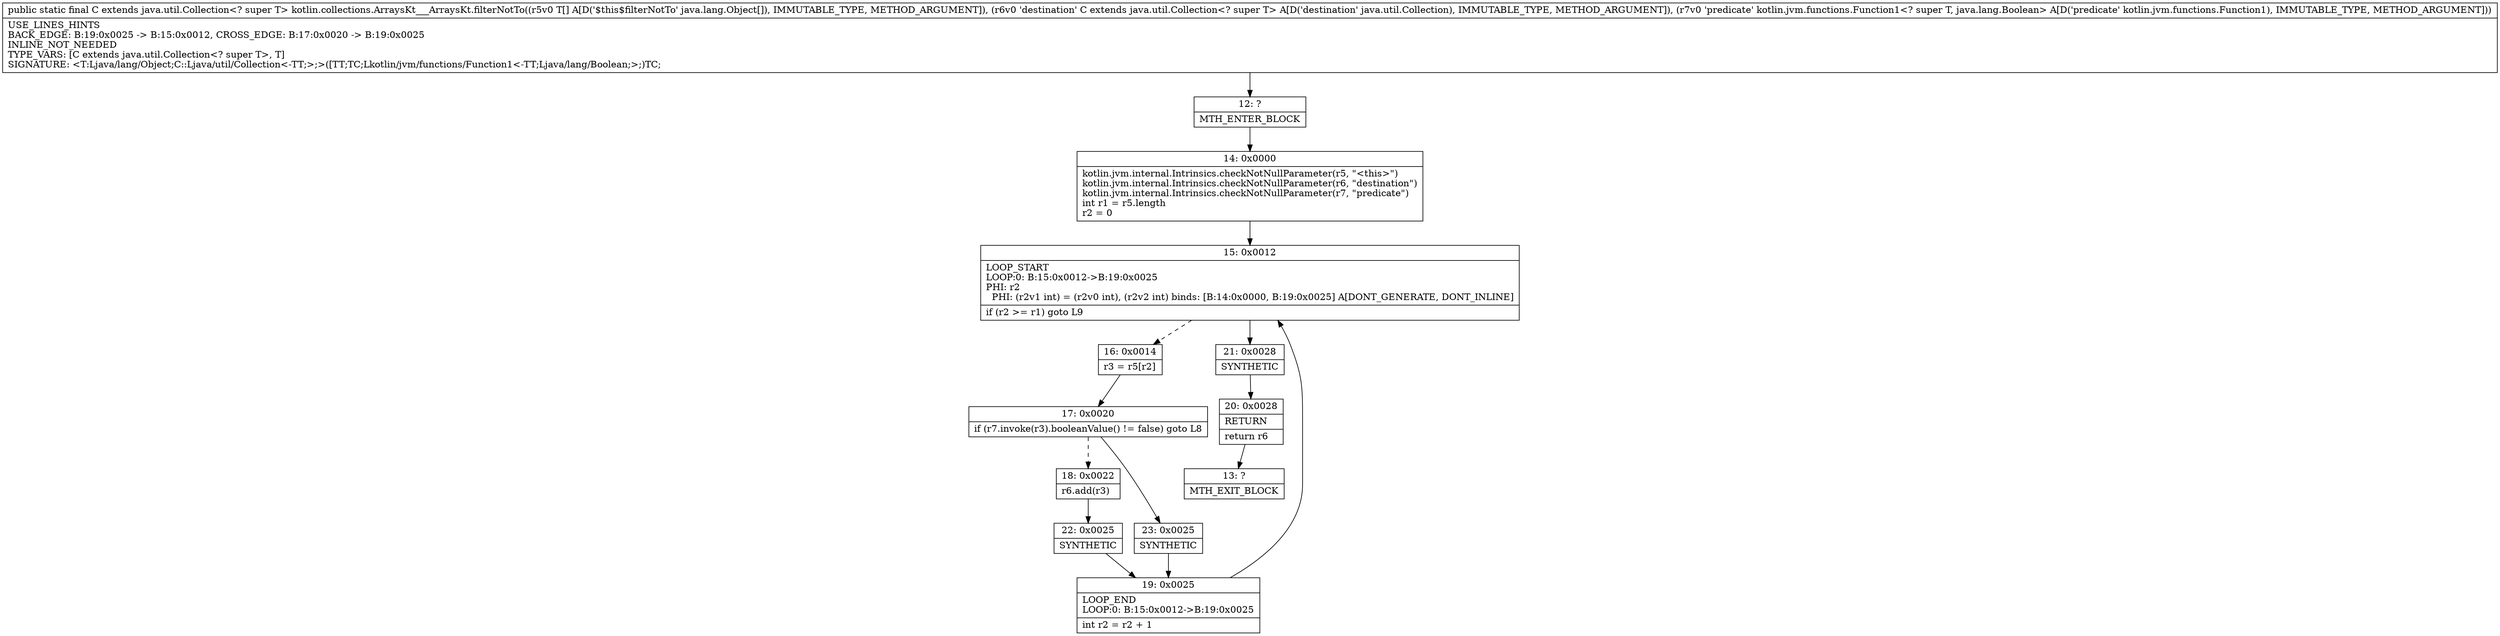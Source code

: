 digraph "CFG forkotlin.collections.ArraysKt___ArraysKt.filterNotTo([Ljava\/lang\/Object;Ljava\/util\/Collection;Lkotlin\/jvm\/functions\/Function1;)Ljava\/util\/Collection;" {
Node_12 [shape=record,label="{12\:\ ?|MTH_ENTER_BLOCK\l}"];
Node_14 [shape=record,label="{14\:\ 0x0000|kotlin.jvm.internal.Intrinsics.checkNotNullParameter(r5, \"\<this\>\")\lkotlin.jvm.internal.Intrinsics.checkNotNullParameter(r6, \"destination\")\lkotlin.jvm.internal.Intrinsics.checkNotNullParameter(r7, \"predicate\")\lint r1 = r5.length\lr2 = 0\l}"];
Node_15 [shape=record,label="{15\:\ 0x0012|LOOP_START\lLOOP:0: B:15:0x0012\-\>B:19:0x0025\lPHI: r2 \l  PHI: (r2v1 int) = (r2v0 int), (r2v2 int) binds: [B:14:0x0000, B:19:0x0025] A[DONT_GENERATE, DONT_INLINE]\l|if (r2 \>= r1) goto L9\l}"];
Node_16 [shape=record,label="{16\:\ 0x0014|r3 = r5[r2]\l}"];
Node_17 [shape=record,label="{17\:\ 0x0020|if (r7.invoke(r3).booleanValue() != false) goto L8\l}"];
Node_18 [shape=record,label="{18\:\ 0x0022|r6.add(r3)\l}"];
Node_22 [shape=record,label="{22\:\ 0x0025|SYNTHETIC\l}"];
Node_19 [shape=record,label="{19\:\ 0x0025|LOOP_END\lLOOP:0: B:15:0x0012\-\>B:19:0x0025\l|int r2 = r2 + 1\l}"];
Node_23 [shape=record,label="{23\:\ 0x0025|SYNTHETIC\l}"];
Node_21 [shape=record,label="{21\:\ 0x0028|SYNTHETIC\l}"];
Node_20 [shape=record,label="{20\:\ 0x0028|RETURN\l|return r6\l}"];
Node_13 [shape=record,label="{13\:\ ?|MTH_EXIT_BLOCK\l}"];
MethodNode[shape=record,label="{public static final C extends java.util.Collection\<? super T\> kotlin.collections.ArraysKt___ArraysKt.filterNotTo((r5v0 T[] A[D('$this$filterNotTo' java.lang.Object[]), IMMUTABLE_TYPE, METHOD_ARGUMENT]), (r6v0 'destination' C extends java.util.Collection\<? super T\> A[D('destination' java.util.Collection), IMMUTABLE_TYPE, METHOD_ARGUMENT]), (r7v0 'predicate' kotlin.jvm.functions.Function1\<? super T, java.lang.Boolean\> A[D('predicate' kotlin.jvm.functions.Function1), IMMUTABLE_TYPE, METHOD_ARGUMENT]))  | USE_LINES_HINTS\lBACK_EDGE: B:19:0x0025 \-\> B:15:0x0012, CROSS_EDGE: B:17:0x0020 \-\> B:19:0x0025\lINLINE_NOT_NEEDED\lTYPE_VARS: [C extends java.util.Collection\<? super T\>, T]\lSIGNATURE: \<T:Ljava\/lang\/Object;C::Ljava\/util\/Collection\<\-TT;\>;\>([TT;TC;Lkotlin\/jvm\/functions\/Function1\<\-TT;Ljava\/lang\/Boolean;\>;)TC;\l}"];
MethodNode -> Node_12;Node_12 -> Node_14;
Node_14 -> Node_15;
Node_15 -> Node_16[style=dashed];
Node_15 -> Node_21;
Node_16 -> Node_17;
Node_17 -> Node_18[style=dashed];
Node_17 -> Node_23;
Node_18 -> Node_22;
Node_22 -> Node_19;
Node_19 -> Node_15;
Node_23 -> Node_19;
Node_21 -> Node_20;
Node_20 -> Node_13;
}

